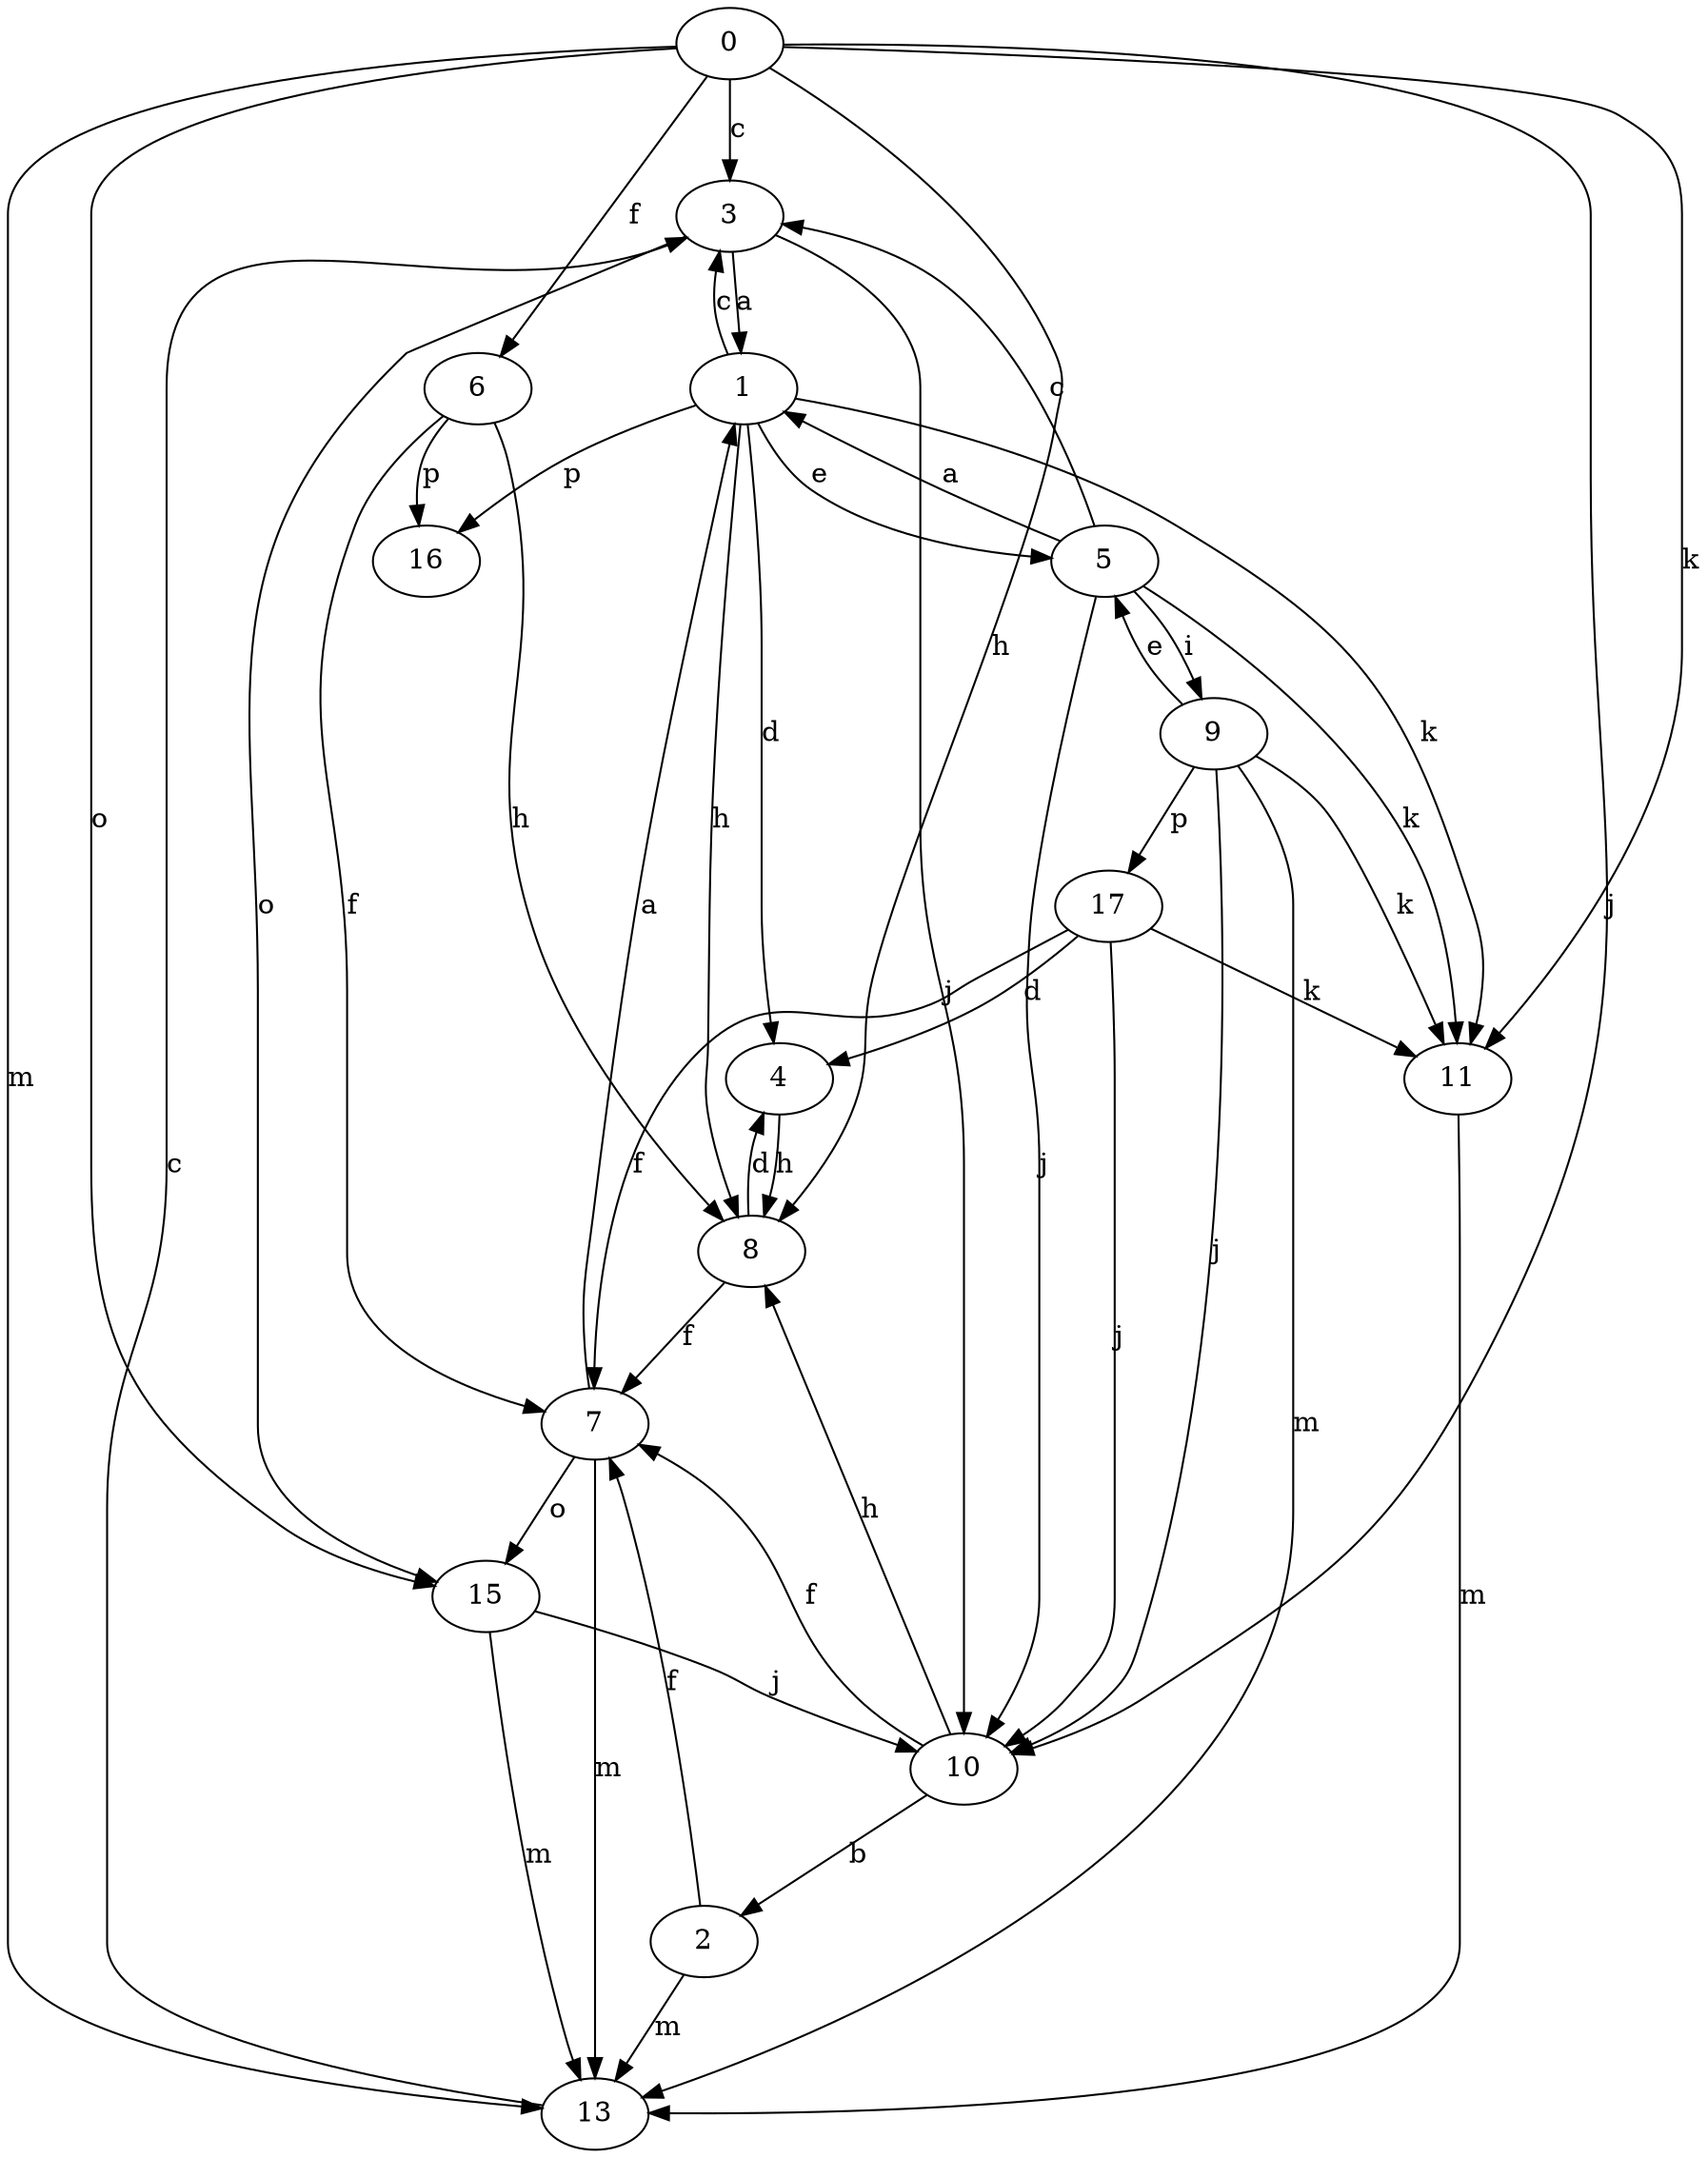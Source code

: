 strict digraph  {
0;
1;
2;
3;
4;
5;
6;
7;
8;
9;
10;
11;
13;
15;
16;
17;
0 -> 3  [label=c];
0 -> 6  [label=f];
0 -> 8  [label=h];
0 -> 10  [label=j];
0 -> 11  [label=k];
0 -> 13  [label=m];
0 -> 15  [label=o];
1 -> 3  [label=c];
1 -> 4  [label=d];
1 -> 5  [label=e];
1 -> 8  [label=h];
1 -> 11  [label=k];
1 -> 16  [label=p];
2 -> 7  [label=f];
2 -> 13  [label=m];
3 -> 1  [label=a];
3 -> 10  [label=j];
3 -> 15  [label=o];
4 -> 8  [label=h];
5 -> 1  [label=a];
5 -> 3  [label=c];
5 -> 9  [label=i];
5 -> 10  [label=j];
5 -> 11  [label=k];
6 -> 7  [label=f];
6 -> 8  [label=h];
6 -> 16  [label=p];
7 -> 1  [label=a];
7 -> 13  [label=m];
7 -> 15  [label=o];
8 -> 4  [label=d];
8 -> 7  [label=f];
9 -> 5  [label=e];
9 -> 10  [label=j];
9 -> 11  [label=k];
9 -> 13  [label=m];
9 -> 17  [label=p];
10 -> 2  [label=b];
10 -> 7  [label=f];
10 -> 8  [label=h];
11 -> 13  [label=m];
13 -> 3  [label=c];
15 -> 10  [label=j];
15 -> 13  [label=m];
17 -> 4  [label=d];
17 -> 7  [label=f];
17 -> 10  [label=j];
17 -> 11  [label=k];
}
